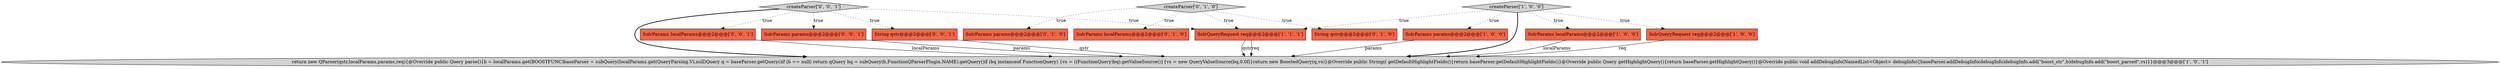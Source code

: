 digraph {
1 [style = filled, label = "SolrQueryRequest req@@@2@@@['1', '0', '0']", fillcolor = tomato, shape = box image = "AAA0AAABBB1BBB"];
13 [style = filled, label = "SolrParams localParams@@@2@@@['0', '0', '1']", fillcolor = tomato, shape = box image = "AAA0AAABBB3BBB"];
6 [style = filled, label = "createParser['0', '1', '0']", fillcolor = lightgray, shape = diamond image = "AAA0AAABBB2BBB"];
9 [style = filled, label = "String qstr@@@2@@@['0', '1', '0']", fillcolor = tomato, shape = box image = "AAA0AAABBB2BBB"];
4 [style = filled, label = "SolrQueryRequest req@@@2@@@['1', '1', '1']", fillcolor = tomato, shape = box image = "AAA0AAABBB1BBB"];
0 [style = filled, label = "SolrParams params@@@2@@@['1', '0', '0']", fillcolor = tomato, shape = box image = "AAA0AAABBB1BBB"];
12 [style = filled, label = "SolrParams params@@@2@@@['0', '0', '1']", fillcolor = tomato, shape = box image = "AAA0AAABBB3BBB"];
7 [style = filled, label = "SolrParams params@@@2@@@['0', '1', '0']", fillcolor = tomato, shape = box image = "AAA0AAABBB2BBB"];
5 [style = filled, label = "createParser['1', '0', '0']", fillcolor = lightgray, shape = diamond image = "AAA0AAABBB1BBB"];
11 [style = filled, label = "createParser['0', '0', '1']", fillcolor = lightgray, shape = diamond image = "AAA0AAABBB3BBB"];
10 [style = filled, label = "String qstr@@@2@@@['0', '0', '1']", fillcolor = tomato, shape = box image = "AAA0AAABBB3BBB"];
8 [style = filled, label = "SolrParams localParams@@@2@@@['0', '1', '0']", fillcolor = tomato, shape = box image = "AAA0AAABBB2BBB"];
2 [style = filled, label = "return new QParser(qstr,localParams,params,req){@Override public Query parse(){b = localParams.get(BOOSTFUNC)baseParser = subQuery(localParams.get(QueryParsing.V),null)Query q = baseParser.getQuery()if (b == null) return qQuery bq = subQuery(b,FunctionQParserPlugin.NAME).getQuery()if (bq instanceof FunctionQuery) {vs = ((FunctionQuery)bq).getValueSource()}{vs = new QueryValueSource(bq,0.0f)}return new BoostedQuery(q,vs)}@Override public String(( getDefaultHighlightFields(){return baseParser.getDefaultHighlightFields()}@Override public Query getHighlightQuery(){return baseParser.getHighlightQuery()}@Override public void addDebugInfo(NamedList<Object> debugInfo){baseParser.addDebugInfo(debugInfo)debugInfo.add(\"boost_str\",b)debugInfo.add(\"boost_parsed\",vs)}}@@@3@@@['1', '0', '1']", fillcolor = lightgray, shape = ellipse image = "AAA0AAABBB1BBB"];
3 [style = filled, label = "SolrParams localParams@@@2@@@['1', '0', '0']", fillcolor = tomato, shape = box image = "AAA0AAABBB1BBB"];
5->2 [style = bold, label=""];
5->0 [style = dotted, label="true"];
10->2 [style = solid, label="qstr"];
11->10 [style = dotted, label="true"];
11->12 [style = dotted, label="true"];
0->2 [style = solid, label="params"];
6->7 [style = dotted, label="true"];
1->2 [style = solid, label="req"];
5->3 [style = dotted, label="true"];
5->4 [style = dotted, label="true"];
12->2 [style = solid, label="params"];
11->2 [style = bold, label=""];
6->4 [style = dotted, label="true"];
6->8 [style = dotted, label="true"];
3->2 [style = solid, label="localParams"];
6->9 [style = dotted, label="true"];
13->2 [style = solid, label="localParams"];
11->4 [style = dotted, label="true"];
4->2 [style = solid, label="qstr"];
4->2 [style = solid, label="req"];
5->1 [style = dotted, label="true"];
11->13 [style = dotted, label="true"];
}
